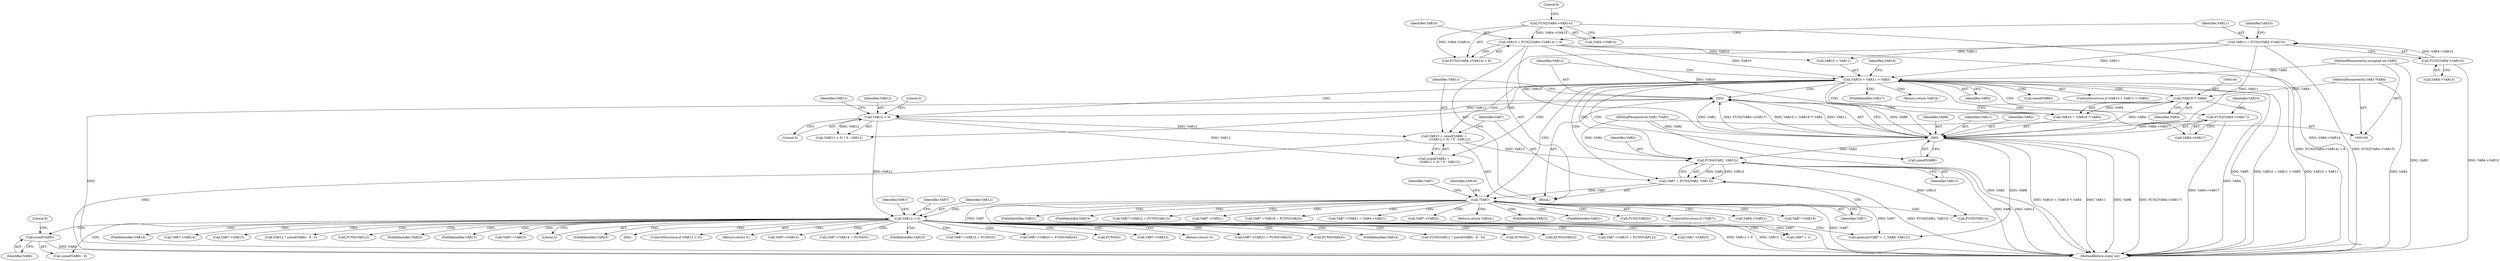 digraph "1_xen-4.12.0-4@API" {
"1000229" [label="(Call,sizeof(VAR6))"];
"1000191" [label="(Call,VAR12 < 0)"];
"1000156" [label="(Call,VAR12 < 0)"];
"1000133" [label="DDG: "];
"1000135" [label="DDG: "];
"1000101" [label="(MethodParameterIn,VAR1 *VAR2)"];
"1000137" [label="(Call,FUN2(VAR4->VAR17))"];
"1000126" [label="(Call,VAR10 + VAR11 > VAR5)"];
"1000111" [label="(Call,VAR10 = FUN2(VAR4->VAR14) + 8)"];
"1000114" [label="(Call,FUN2(VAR4->VAR14))"];
"1000119" [label="(Call,VAR11 = FUN2(VAR4->VAR15))"];
"1000121" [label="(Call,FUN2(VAR4->VAR15))"];
"1000103" [label="(MethodParameterIn,unsigned int VAR5)"];
"1000143" [label="(Call,(VAR18 *) VAR4)"];
"1000102" [label="(MethodParameterIn,VAR3 *VAR4)"];
"1000167" [label="(Call,!VAR7)"];
"1000161" [label="(Call,VAR7 = FUN4(VAR2, VAR13))"];
"1000163" [label="(Call,FUN4(VAR2, VAR13))"];
"1000150" [label="(Call,VAR13 = sizeof(VAR6) +\n            ((VAR12 < 0) ? 0 : VAR12))"];
"1000175" [label="(Call,FUN5(VAR20))"];
"1000208" [label="(Call,VAR7->VAR14)"];
"1000166" [label="(ControlStructure,if (!VAR7))"];
"1000140" [label="(FieldIdentifier,VAR17)"];
"1000207" [label="(Call,VAR7->VAR14 = FUN5(0))"];
"1000133" [label="DDG: "];
"1000204" [label="(FieldIdentifier,VAR15)"];
"1000181" [label="(Call,VAR4->VAR21)"];
"1000172" [label="(Call,VAR7->VAR19)"];
"1000201" [label="(Call,VAR7->VAR15 = FUN5(0))"];
"1000195" [label="(Call,VAR7->VAR23 = FUN5(VAR24))"];
"1000137" [label="(Call,FUN2(VAR4->VAR17))"];
"1000113" [label="(Call,FUN2(VAR4->VAR14) + 8)"];
"1000237" [label="(Call,FUN5(VAR12))"];
"1000198" [label="(FieldIdentifier,VAR23)"];
"1000156" [label="(Call,VAR12 < 0)"];
"1000151" [label="(Identifier,VAR13)"];
"1000147" [label="(Identifier,VAR8)"];
"1000236" [label="(FieldIdentifier,VAR15)"];
"1000196" [label="(Call,VAR7->VAR23)"];
"1000155" [label="(Call,(VAR12 < 0) ? 0 : VAR12)"];
"1000188" [label="(Call,FUN5(VAR13))"];
"1000193" [label="(Literal,0)"];
"1000120" [label="(Identifier,VAR11)"];
"1000162" [label="(Identifier,VAR7)"];
"1000218" [label="(FieldIdentifier,VAR23)"];
"1000148" [label="(Call,sizeof(VAR8))"];
"1000160" [label="(Identifier,VAR12)"];
"1000192" [label="(Identifier,VAR12)"];
"1000221" [label="DDG: "];
"1000228" [label="(Call,sizeof(VAR6) - 8)"];
"1000115" [label="(Call,VAR4->VAR14)"];
"1000138" [label="(Call,VAR4->VAR17)"];
"1000168" [label="(Identifier,VAR7)"];
"1000183" [label="(FieldIdentifier,VAR21)"];
"1000190" [label="(ControlStructure,if (VAR12 < 0))"];
"1000245" [label="(Return,return 0;)"];
"1000119" [label="(Call,VAR11 = FUN2(VAR4->VAR15))"];
"1000103" [label="(MethodParameterIn,unsigned int VAR5)"];
"1000174" [label="(FieldIdentifier,VAR19)"];
"1000197" [label="(Identifier,VAR7)"];
"1000142" [label="(Identifier,VAR10)"];
"1000230" [label="(Identifier,VAR6)"];
"1000247" [label="(MethodReturn,static int)"];
"1000146" [label="(Identifier,VAR11)"];
"1000132" [label="(Identifier,VAR16)"];
"1000158" [label="(Literal,0)"];
"1000184" [label="(Call,VAR7->VAR22 = FUN5(VAR13))"];
"1000178" [label="(Call,VAR7->VAR21)"];
"1000211" [label="(Call,FUN5(0))"];
"1000152" [label="(Call,sizeof(VAR6) +\n            ((VAR12 < 0) ? 0 : VAR12))"];
"1000217" [label="(Identifier,VAR7)"];
"1000161" [label="(Call,VAR7 = FUN4(VAR2, VAR13))"];
"1000157" [label="(Identifier,VAR12)"];
"1000173" [label="(Identifier,VAR7)"];
"1000234" [label="(Call,VAR7->VAR15)"];
"1000114" [label="(Call,FUN2(VAR4->VAR14))"];
"1000143" [label="(Call,(VAR18 *) VAR4)"];
"1000170" [label="(Identifier,VAR16)"];
"1000164" [label="(Identifier,VAR2)"];
"1000239" [label="(Call,memcpy(VAR7 + 1, VAR8, VAR12))"];
"1000136" [label="(Identifier,VAR2)"];
"1000213" [label="(Return,return 0;)"];
"1000215" [label="(Call,VAR7->VAR23 = FUN5(VAR25))"];
"1000128" [label="(Identifier,VAR10)"];
"1000112" [label="(Identifier,VAR10)"];
"1000199" [label="(Call,FUN5(VAR24))"];
"1000131" [label="(Return,return VAR16;)"];
"1000171" [label="(Call,VAR7->VAR19 = FUN5(VAR20))"];
"1000130" [label="(Identifier,VAR5)"];
"1000127" [label="(Call,VAR10 + VAR11)"];
"1000177" [label="(Call,VAR7->VAR21 = VAR4->VAR21)"];
"1000224" [label="(FieldIdentifier,VAR14)"];
"1000240" [label="(Call,VAR7 + 1)"];
"1000121" [label="(Call,FUN2(VAR4->VAR15))"];
"1000191" [label="(Call,VAR12 < 0)"];
"1000163" [label="(Call,FUN4(VAR2, VAR13))"];
"1000225" [label="(Call,FUN5(VAR12 ? sizeof(VAR6) - 8 : 0))"];
"1000205" [label="(Call,FUN5(0))"];
"1000185" [label="(Call,VAR7->VAR22)"];
"1000145" [label="(Identifier,VAR4)"];
"1000159" [label="(Literal,0)"];
"1000153" [label="(Call,sizeof(VAR6))"];
"1000104" [label="(Block,)"];
"1000231" [label="(Literal,8)"];
"1000219" [label="(Call,FUN5(VAR25))"];
"1000111" [label="(Call,VAR10 = FUN2(VAR4->VAR14) + 8)"];
"1000169" [label="(Return,return VAR16;)"];
"1000122" [label="(Call,VAR4->VAR15)"];
"1000118" [label="(Literal,8)"];
"1000134" [label="(Identifier,VAR12)"];
"1000102" [label="(MethodParameterIn,VAR3 *VAR4)"];
"1000141" [label="(Call,VAR10 + (VAR18 *) VAR4)"];
"1000187" [label="(FieldIdentifier,VAR22)"];
"1000229" [label="(Call,sizeof(VAR6))"];
"1000233" [label="(Call,VAR7->VAR15 = FUN5(VAR12))"];
"1000216" [label="(Call,VAR7->VAR23)"];
"1000210" [label="(FieldIdentifier,VAR14)"];
"1000222" [label="(Call,VAR7->VAR14)"];
"1000101" [label="(MethodParameterIn,VAR1 *VAR2)"];
"1000165" [label="(Identifier,VAR13)"];
"1000125" [label="(ControlStructure,if (VAR10 + VAR11 > VAR5))"];
"1000135" [label="DDG: "];
"1000126" [label="(Call,VAR10 + VAR11 > VAR5)"];
"1000150" [label="(Call,VAR13 = sizeof(VAR6) +\n            ((VAR12 < 0) ? 0 : VAR12))"];
"1000202" [label="(Call,VAR7->VAR15)"];
"1000180" [label="(FieldIdentifier,VAR21)"];
"1000226" [label="(Call,VAR12 ? sizeof(VAR6) - 8 : 0)"];
"1000167" [label="(Call,!VAR7)"];
"1000229" -> "1000228"  [label="AST: "];
"1000229" -> "1000230"  [label="CFG: "];
"1000230" -> "1000229"  [label="AST: "];
"1000231" -> "1000229"  [label="CFG: "];
"1000229" -> "1000247"  [label="DDG: VAR6"];
"1000191" -> "1000229"  [label="CDG: "];
"1000191" -> "1000190"  [label="AST: "];
"1000191" -> "1000193"  [label="CFG: "];
"1000192" -> "1000191"  [label="AST: "];
"1000193" -> "1000191"  [label="AST: "];
"1000197" -> "1000191"  [label="CFG: "];
"1000217" -> "1000191"  [label="CFG: "];
"1000191" -> "1000247"  [label="DDG: VAR12 < 0"];
"1000191" -> "1000247"  [label="DDG: VAR12"];
"1000156" -> "1000191"  [label="DDG: VAR12"];
"1000167" -> "1000191"  [label="CDG: "];
"1000191" -> "1000211"  [label="CDG: "];
"1000191" -> "1000221"  [label="CDG: "];
"1000191" -> "1000208"  [label="CDG: "];
"1000191" -> "1000199"  [label="CDG: "];
"1000191" -> "1000233"  [label="CDG: "];
"1000191" -> "1000216"  [label="CDG: "];
"1000191" -> "1000204"  [label="CDG: "];
"1000191" -> "1000219"  [label="CDG: "];
"1000191" -> "1000210"  [label="CDG: "];
"1000191" -> "1000236"  [label="CDG: "];
"1000191" -> "1000222"  [label="CDG: "];
"1000191" -> "1000201"  [label="CDG: "];
"1000191" -> "1000224"  [label="CDG: "];
"1000191" -> "1000240"  [label="CDG: "];
"1000191" -> "1000245"  [label="CDG: "];
"1000191" -> "1000226"  [label="CDG: "];
"1000191" -> "1000198"  [label="CDG: "];
"1000191" -> "1000239"  [label="CDG: "];
"1000191" -> "1000195"  [label="CDG: "];
"1000191" -> "1000213"  [label="CDG: "];
"1000191" -> "1000196"  [label="CDG: "];
"1000191" -> "1000215"  [label="CDG: "];
"1000191" -> "1000234"  [label="CDG: "];
"1000191" -> "1000225"  [label="CDG: "];
"1000191" -> "1000207"  [label="CDG: "];
"1000191" -> "1000205"  [label="CDG: "];
"1000191" -> "1000237"  [label="CDG: "];
"1000191" -> "1000218"  [label="CDG: "];
"1000191" -> "1000202"  [label="CDG: "];
"1000191" -> "1000228"  [label="CDG: "];
"1000156" -> "1000155"  [label="AST: "];
"1000156" -> "1000158"  [label="CFG: "];
"1000157" -> "1000156"  [label="AST: "];
"1000158" -> "1000156"  [label="AST: "];
"1000159" -> "1000156"  [label="CFG: "];
"1000160" -> "1000156"  [label="CFG: "];
"1000156" -> "1000150"  [label="DDG: VAR12"];
"1000156" -> "1000152"  [label="DDG: VAR12"];
"1000133" -> "1000156"  [label="DDG: VAR12"];
"1000156" -> "1000155"  [label="DDG: VAR12"];
"1000126" -> "1000156"  [label="CDG: "];
"1000133" -> "1000104"  [label="AST: "];
"1000133" -> "1000135"  [label="CFG: "];
"1000134" -> "1000133"  [label="AST: "];
"1000135" -> "1000133"  [label="AST: "];
"1000151" -> "1000133"  [label="CFG: "];
"1000133" -> "1000247"  [label="DDG: "];
"1000135" -> "1000133"  [label="DDG: VAR8"];
"1000135" -> "1000133"  [label="DDG: VAR2"];
"1000135" -> "1000133"  [label="DDG: FUN2(VAR4->VAR17)"];
"1000135" -> "1000133"  [label="DDG: VAR10 + (VAR18 *) VAR4"];
"1000135" -> "1000133"  [label="DDG: VAR11"];
"1000126" -> "1000133"  [label="CDG: "];
"1000135" -> "1000148"  [label="CFG: "];
"1000136" -> "1000135"  [label="AST: "];
"1000137" -> "1000135"  [label="AST: "];
"1000141" -> "1000135"  [label="AST: "];
"1000146" -> "1000135"  [label="AST: "];
"1000147" -> "1000135"  [label="AST: "];
"1000148" -> "1000135"  [label="AST: "];
"1000135" -> "1000247"  [label="DDG: VAR10 + (VAR18 *) VAR4"];
"1000135" -> "1000247"  [label="DDG: VAR11"];
"1000135" -> "1000247"  [label="DDG: VAR8"];
"1000135" -> "1000247"  [label="DDG: FUN2(VAR4->VAR17)"];
"1000101" -> "1000135"  [label="DDG: VAR2"];
"1000137" -> "1000135"  [label="DDG: VAR4->VAR17"];
"1000111" -> "1000135"  [label="DDG: VAR10"];
"1000143" -> "1000135"  [label="DDG: VAR4"];
"1000119" -> "1000135"  [label="DDG: VAR11"];
"1000135" -> "1000163"  [label="DDG: VAR2"];
"1000135" -> "1000239"  [label="DDG: VAR8"];
"1000126" -> "1000135"  [label="CDG: "];
"1000101" -> "1000100"  [label="AST: "];
"1000101" -> "1000247"  [label="DDG: VAR2"];
"1000101" -> "1000163"  [label="DDG: VAR2"];
"1000137" -> "1000138"  [label="CFG: "];
"1000138" -> "1000137"  [label="AST: "];
"1000142" -> "1000137"  [label="CFG: "];
"1000137" -> "1000247"  [label="DDG: VAR4->VAR17"];
"1000126" -> "1000137"  [label="CDG: "];
"1000126" -> "1000125"  [label="AST: "];
"1000126" -> "1000130"  [label="CFG: "];
"1000127" -> "1000126"  [label="AST: "];
"1000130" -> "1000126"  [label="AST: "];
"1000132" -> "1000126"  [label="CFG: "];
"1000134" -> "1000126"  [label="CFG: "];
"1000126" -> "1000247"  [label="DDG: VAR5"];
"1000126" -> "1000247"  [label="DDG: VAR10 + VAR11 > VAR5"];
"1000126" -> "1000247"  [label="DDG: VAR10 + VAR11"];
"1000111" -> "1000126"  [label="DDG: VAR10"];
"1000119" -> "1000126"  [label="DDG: VAR11"];
"1000103" -> "1000126"  [label="DDG: VAR5"];
"1000126" -> "1000141"  [label="CDG: "];
"1000126" -> "1000161"  [label="CDG: "];
"1000126" -> "1000150"  [label="CDG: "];
"1000126" -> "1000148"  [label="CDG: "];
"1000126" -> "1000167"  [label="CDG: "];
"1000126" -> "1000138"  [label="CDG: "];
"1000126" -> "1000153"  [label="CDG: "];
"1000126" -> "1000152"  [label="CDG: "];
"1000126" -> "1000163"  [label="CDG: "];
"1000126" -> "1000131"  [label="CDG: "];
"1000126" -> "1000143"  [label="CDG: "];
"1000126" -> "1000155"  [label="CDG: "];
"1000126" -> "1000140"  [label="CDG: "];
"1000111" -> "1000104"  [label="AST: "];
"1000111" -> "1000113"  [label="CFG: "];
"1000112" -> "1000111"  [label="AST: "];
"1000113" -> "1000111"  [label="AST: "];
"1000120" -> "1000111"  [label="CFG: "];
"1000111" -> "1000247"  [label="DDG: FUN2(VAR4->VAR14) + 8"];
"1000114" -> "1000111"  [label="DDG: VAR4->VAR14"];
"1000111" -> "1000127"  [label="DDG: VAR10"];
"1000111" -> "1000141"  [label="DDG: VAR10"];
"1000114" -> "1000113"  [label="AST: "];
"1000114" -> "1000115"  [label="CFG: "];
"1000115" -> "1000114"  [label="AST: "];
"1000118" -> "1000114"  [label="CFG: "];
"1000114" -> "1000247"  [label="DDG: VAR4->VAR14"];
"1000114" -> "1000113"  [label="DDG: VAR4->VAR14"];
"1000119" -> "1000104"  [label="AST: "];
"1000119" -> "1000121"  [label="CFG: "];
"1000120" -> "1000119"  [label="AST: "];
"1000121" -> "1000119"  [label="AST: "];
"1000128" -> "1000119"  [label="CFG: "];
"1000119" -> "1000247"  [label="DDG: FUN2(VAR4->VAR15)"];
"1000121" -> "1000119"  [label="DDG: VAR4->VAR15"];
"1000119" -> "1000127"  [label="DDG: VAR11"];
"1000121" -> "1000122"  [label="CFG: "];
"1000122" -> "1000121"  [label="AST: "];
"1000121" -> "1000247"  [label="DDG: VAR4->VAR15"];
"1000103" -> "1000100"  [label="AST: "];
"1000103" -> "1000247"  [label="DDG: VAR5"];
"1000143" -> "1000141"  [label="AST: "];
"1000143" -> "1000145"  [label="CFG: "];
"1000144" -> "1000143"  [label="AST: "];
"1000145" -> "1000143"  [label="AST: "];
"1000141" -> "1000143"  [label="CFG: "];
"1000143" -> "1000247"  [label="DDG: VAR4"];
"1000143" -> "1000141"  [label="DDG: VAR4"];
"1000102" -> "1000143"  [label="DDG: VAR4"];
"1000102" -> "1000100"  [label="AST: "];
"1000102" -> "1000247"  [label="DDG: VAR4"];
"1000167" -> "1000166"  [label="AST: "];
"1000167" -> "1000168"  [label="CFG: "];
"1000168" -> "1000167"  [label="AST: "];
"1000170" -> "1000167"  [label="CFG: "];
"1000173" -> "1000167"  [label="CFG: "];
"1000167" -> "1000247"  [label="DDG: VAR7"];
"1000167" -> "1000247"  [label="DDG: !VAR7"];
"1000161" -> "1000167"  [label="DDG: VAR7"];
"1000167" -> "1000239"  [label="DDG: VAR7"];
"1000167" -> "1000240"  [label="DDG: VAR7"];
"1000167" -> "1000174"  [label="CDG: "];
"1000167" -> "1000180"  [label="CDG: "];
"1000167" -> "1000183"  [label="CDG: "];
"1000167" -> "1000188"  [label="CDG: "];
"1000167" -> "1000175"  [label="CDG: "];
"1000167" -> "1000187"  [label="CDG: "];
"1000167" -> "1000185"  [label="CDG: "];
"1000167" -> "1000172"  [label="CDG: "];
"1000167" -> "1000169"  [label="CDG: "];
"1000167" -> "1000178"  [label="CDG: "];
"1000167" -> "1000171"  [label="CDG: "];
"1000167" -> "1000184"  [label="CDG: "];
"1000167" -> "1000177"  [label="CDG: "];
"1000167" -> "1000181"  [label="CDG: "];
"1000161" -> "1000104"  [label="AST: "];
"1000161" -> "1000163"  [label="CFG: "];
"1000162" -> "1000161"  [label="AST: "];
"1000163" -> "1000161"  [label="AST: "];
"1000168" -> "1000161"  [label="CFG: "];
"1000161" -> "1000247"  [label="DDG: FUN4(VAR2, VAR13)"];
"1000163" -> "1000161"  [label="DDG: VAR2"];
"1000163" -> "1000161"  [label="DDG: VAR13"];
"1000163" -> "1000165"  [label="CFG: "];
"1000164" -> "1000163"  [label="AST: "];
"1000165" -> "1000163"  [label="AST: "];
"1000163" -> "1000247"  [label="DDG: VAR2"];
"1000163" -> "1000247"  [label="DDG: VAR13"];
"1000150" -> "1000163"  [label="DDG: VAR13"];
"1000163" -> "1000188"  [label="DDG: VAR13"];
"1000150" -> "1000104"  [label="AST: "];
"1000150" -> "1000152"  [label="CFG: "];
"1000151" -> "1000150"  [label="AST: "];
"1000152" -> "1000150"  [label="AST: "];
"1000162" -> "1000150"  [label="CFG: "];
"1000150" -> "1000247"  [label="DDG: "];
}
